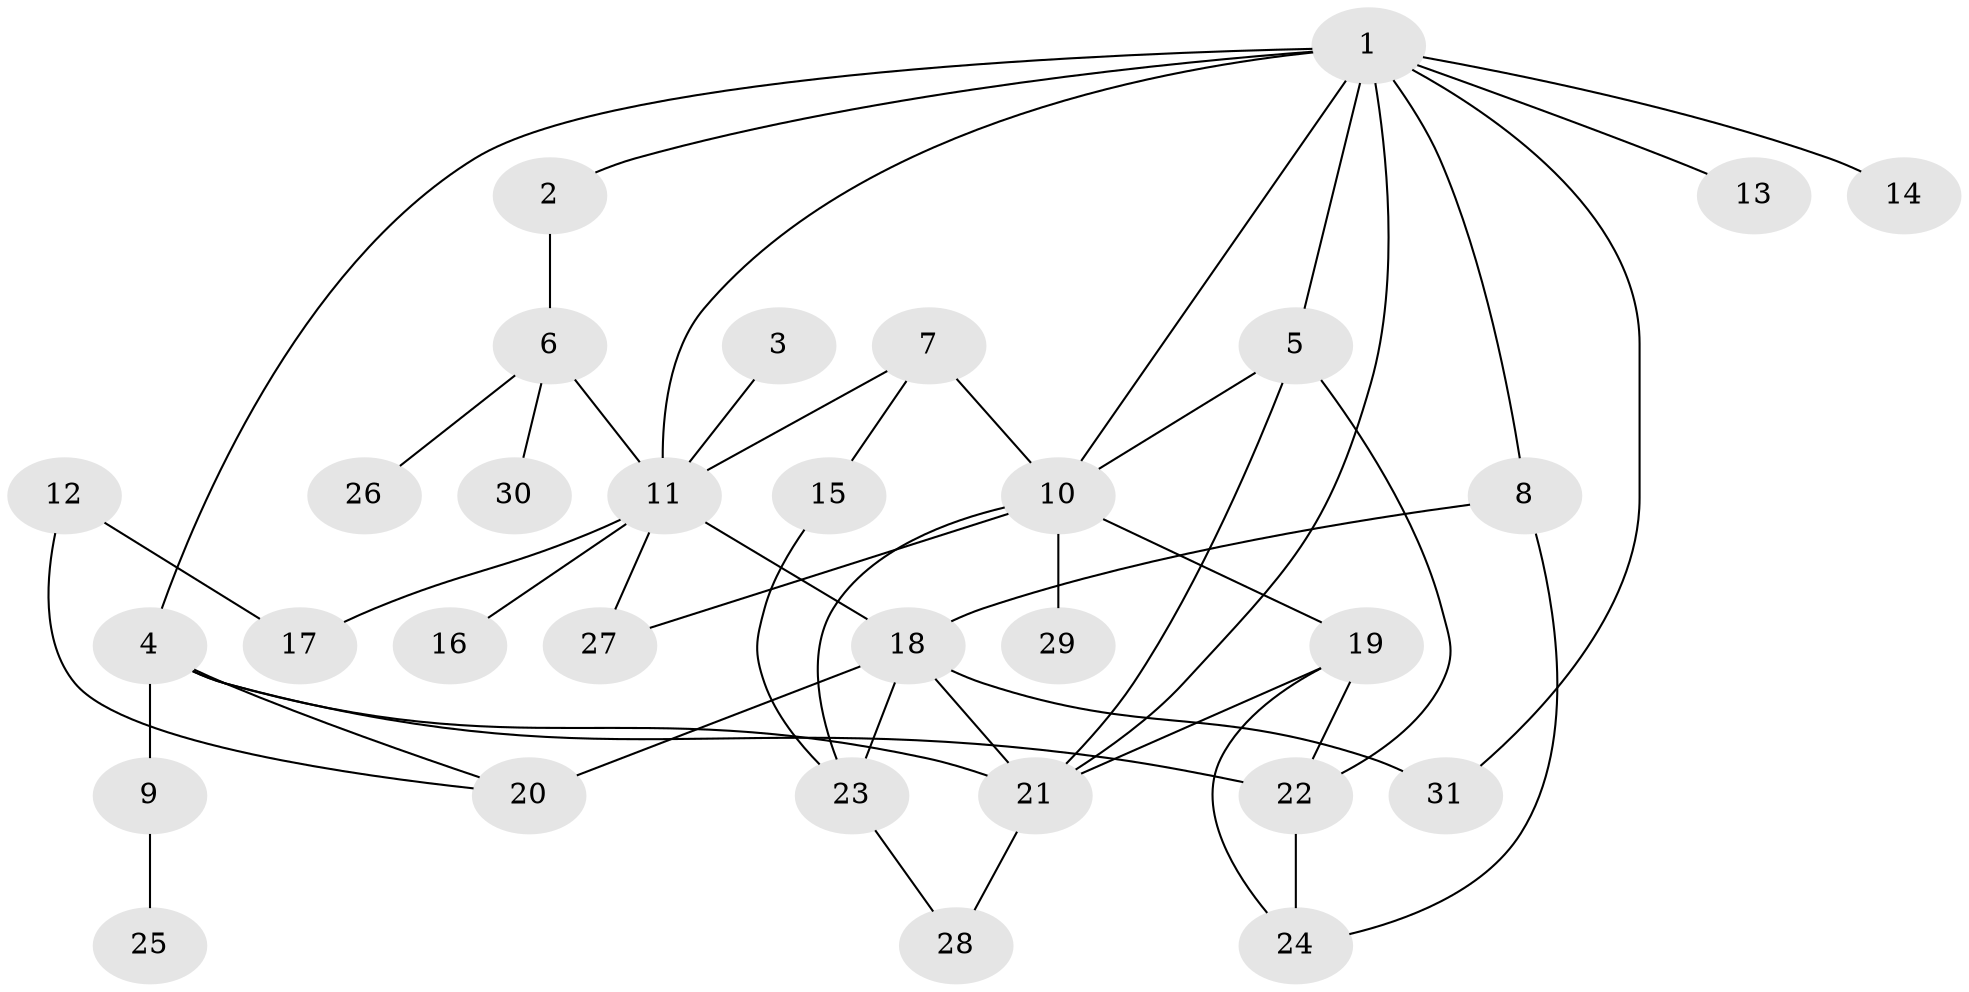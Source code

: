 // original degree distribution, {9: 0.03278688524590164, 3: 0.2459016393442623, 7: 0.03278688524590164, 2: 0.3114754098360656, 4: 0.09836065573770492, 5: 0.03278688524590164, 1: 0.2459016393442623}
// Generated by graph-tools (version 1.1) at 2025/49/03/09/25 03:49:23]
// undirected, 31 vertices, 49 edges
graph export_dot {
graph [start="1"]
  node [color=gray90,style=filled];
  1;
  2;
  3;
  4;
  5;
  6;
  7;
  8;
  9;
  10;
  11;
  12;
  13;
  14;
  15;
  16;
  17;
  18;
  19;
  20;
  21;
  22;
  23;
  24;
  25;
  26;
  27;
  28;
  29;
  30;
  31;
  1 -- 2 [weight=1.0];
  1 -- 4 [weight=1.0];
  1 -- 5 [weight=1.0];
  1 -- 8 [weight=1.0];
  1 -- 10 [weight=1.0];
  1 -- 11 [weight=1.0];
  1 -- 13 [weight=1.0];
  1 -- 14 [weight=1.0];
  1 -- 21 [weight=1.0];
  1 -- 31 [weight=1.0];
  2 -- 6 [weight=1.0];
  3 -- 11 [weight=1.0];
  4 -- 9 [weight=1.0];
  4 -- 20 [weight=1.0];
  4 -- 21 [weight=1.0];
  4 -- 22 [weight=1.0];
  5 -- 10 [weight=1.0];
  5 -- 21 [weight=1.0];
  5 -- 22 [weight=2.0];
  6 -- 11 [weight=2.0];
  6 -- 26 [weight=1.0];
  6 -- 30 [weight=1.0];
  7 -- 10 [weight=1.0];
  7 -- 11 [weight=1.0];
  7 -- 15 [weight=1.0];
  8 -- 18 [weight=1.0];
  8 -- 24 [weight=1.0];
  9 -- 25 [weight=1.0];
  10 -- 19 [weight=1.0];
  10 -- 23 [weight=1.0];
  10 -- 27 [weight=1.0];
  10 -- 29 [weight=1.0];
  11 -- 16 [weight=1.0];
  11 -- 17 [weight=1.0];
  11 -- 18 [weight=1.0];
  11 -- 27 [weight=1.0];
  12 -- 17 [weight=1.0];
  12 -- 20 [weight=1.0];
  15 -- 23 [weight=1.0];
  18 -- 20 [weight=2.0];
  18 -- 21 [weight=1.0];
  18 -- 23 [weight=1.0];
  18 -- 31 [weight=1.0];
  19 -- 21 [weight=1.0];
  19 -- 22 [weight=1.0];
  19 -- 24 [weight=1.0];
  21 -- 28 [weight=1.0];
  22 -- 24 [weight=1.0];
  23 -- 28 [weight=1.0];
}
